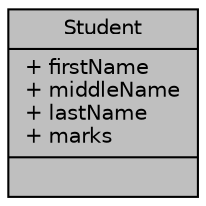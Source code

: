 digraph "Student"
{
  edge [fontname="Helvetica",fontsize="10",labelfontname="Helvetica",labelfontsize="10"];
  node [fontname="Helvetica",fontsize="10",shape=record];
  Node1 [label="{Student\n|+ firstName\l+ middleName\l+ lastName\l+ marks\l|}",height=0.2,width=0.4,color="black", fillcolor="grey75", style="filled", fontcolor="black"];
}
